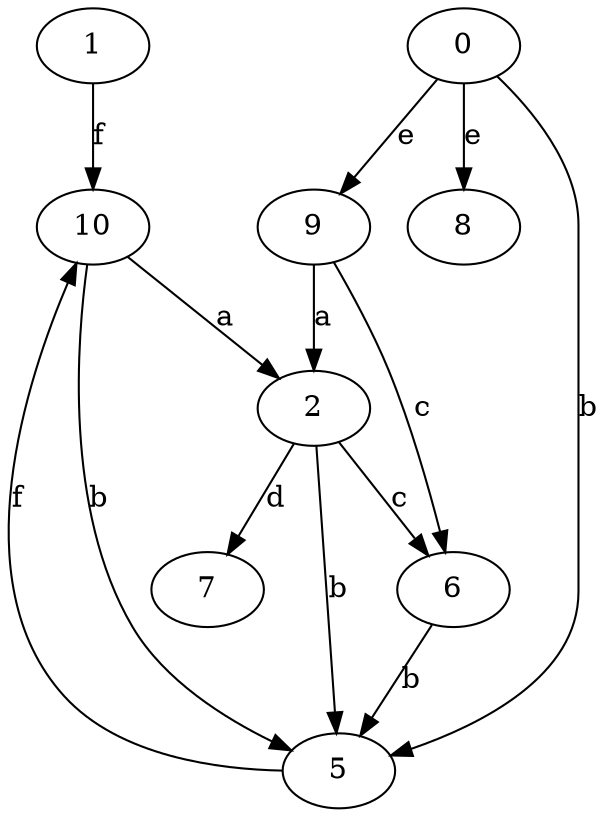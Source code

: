 strict digraph  {
1;
2;
5;
6;
7;
8;
9;
0;
10;
1 -> 10  [label=f];
2 -> 5  [label=b];
2 -> 6  [label=c];
2 -> 7  [label=d];
5 -> 10  [label=f];
6 -> 5  [label=b];
9 -> 2  [label=a];
9 -> 6  [label=c];
0 -> 5  [label=b];
0 -> 8  [label=e];
0 -> 9  [label=e];
10 -> 2  [label=a];
10 -> 5  [label=b];
}
